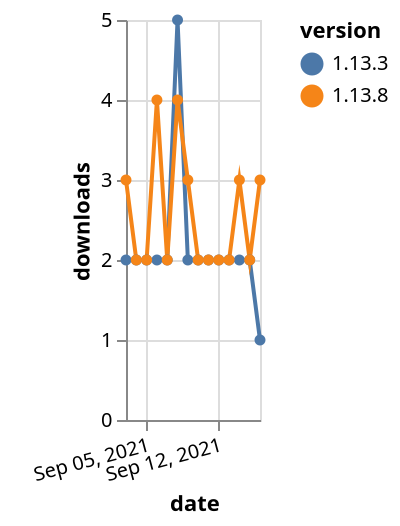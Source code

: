{"$schema": "https://vega.github.io/schema/vega-lite/v5.json", "description": "A simple bar chart with embedded data.", "data": {"values": [{"date": "2021-09-03", "total": 3103, "delta": 2, "version": "1.13.3"}, {"date": "2021-09-04", "total": 3105, "delta": 2, "version": "1.13.3"}, {"date": "2021-09-05", "total": 3107, "delta": 2, "version": "1.13.3"}, {"date": "2021-09-06", "total": 3109, "delta": 2, "version": "1.13.3"}, {"date": "2021-09-07", "total": 3111, "delta": 2, "version": "1.13.3"}, {"date": "2021-09-08", "total": 3116, "delta": 5, "version": "1.13.3"}, {"date": "2021-09-09", "total": 3118, "delta": 2, "version": "1.13.3"}, {"date": "2021-09-10", "total": 3120, "delta": 2, "version": "1.13.3"}, {"date": "2021-09-11", "total": 3122, "delta": 2, "version": "1.13.3"}, {"date": "2021-09-12", "total": 3124, "delta": 2, "version": "1.13.3"}, {"date": "2021-09-13", "total": 3126, "delta": 2, "version": "1.13.3"}, {"date": "2021-09-14", "total": 3128, "delta": 2, "version": "1.13.3"}, {"date": "2021-09-15", "total": 3130, "delta": 2, "version": "1.13.3"}, {"date": "2021-09-16", "total": 3131, "delta": 1, "version": "1.13.3"}, {"date": "2021-09-03", "total": 1213, "delta": 3, "version": "1.13.8"}, {"date": "2021-09-04", "total": 1215, "delta": 2, "version": "1.13.8"}, {"date": "2021-09-05", "total": 1217, "delta": 2, "version": "1.13.8"}, {"date": "2021-09-06", "total": 1221, "delta": 4, "version": "1.13.8"}, {"date": "2021-09-07", "total": 1223, "delta": 2, "version": "1.13.8"}, {"date": "2021-09-08", "total": 1227, "delta": 4, "version": "1.13.8"}, {"date": "2021-09-09", "total": 1230, "delta": 3, "version": "1.13.8"}, {"date": "2021-09-10", "total": 1232, "delta": 2, "version": "1.13.8"}, {"date": "2021-09-11", "total": 1234, "delta": 2, "version": "1.13.8"}, {"date": "2021-09-12", "total": 1236, "delta": 2, "version": "1.13.8"}, {"date": "2021-09-13", "total": 1238, "delta": 2, "version": "1.13.8"}, {"date": "2021-09-14", "total": 1241, "delta": 3, "version": "1.13.8"}, {"date": "2021-09-15", "total": 1243, "delta": 2, "version": "1.13.8"}, {"date": "2021-09-16", "total": 1246, "delta": 3, "version": "1.13.8"}]}, "width": "container", "mark": {"type": "line", "point": {"filled": true}}, "encoding": {"x": {"field": "date", "type": "temporal", "timeUnit": "yearmonthdate", "title": "date", "axis": {"labelAngle": -15}}, "y": {"field": "delta", "type": "quantitative", "title": "downloads"}, "color": {"field": "version", "type": "nominal"}, "tooltip": {"field": "delta"}}}